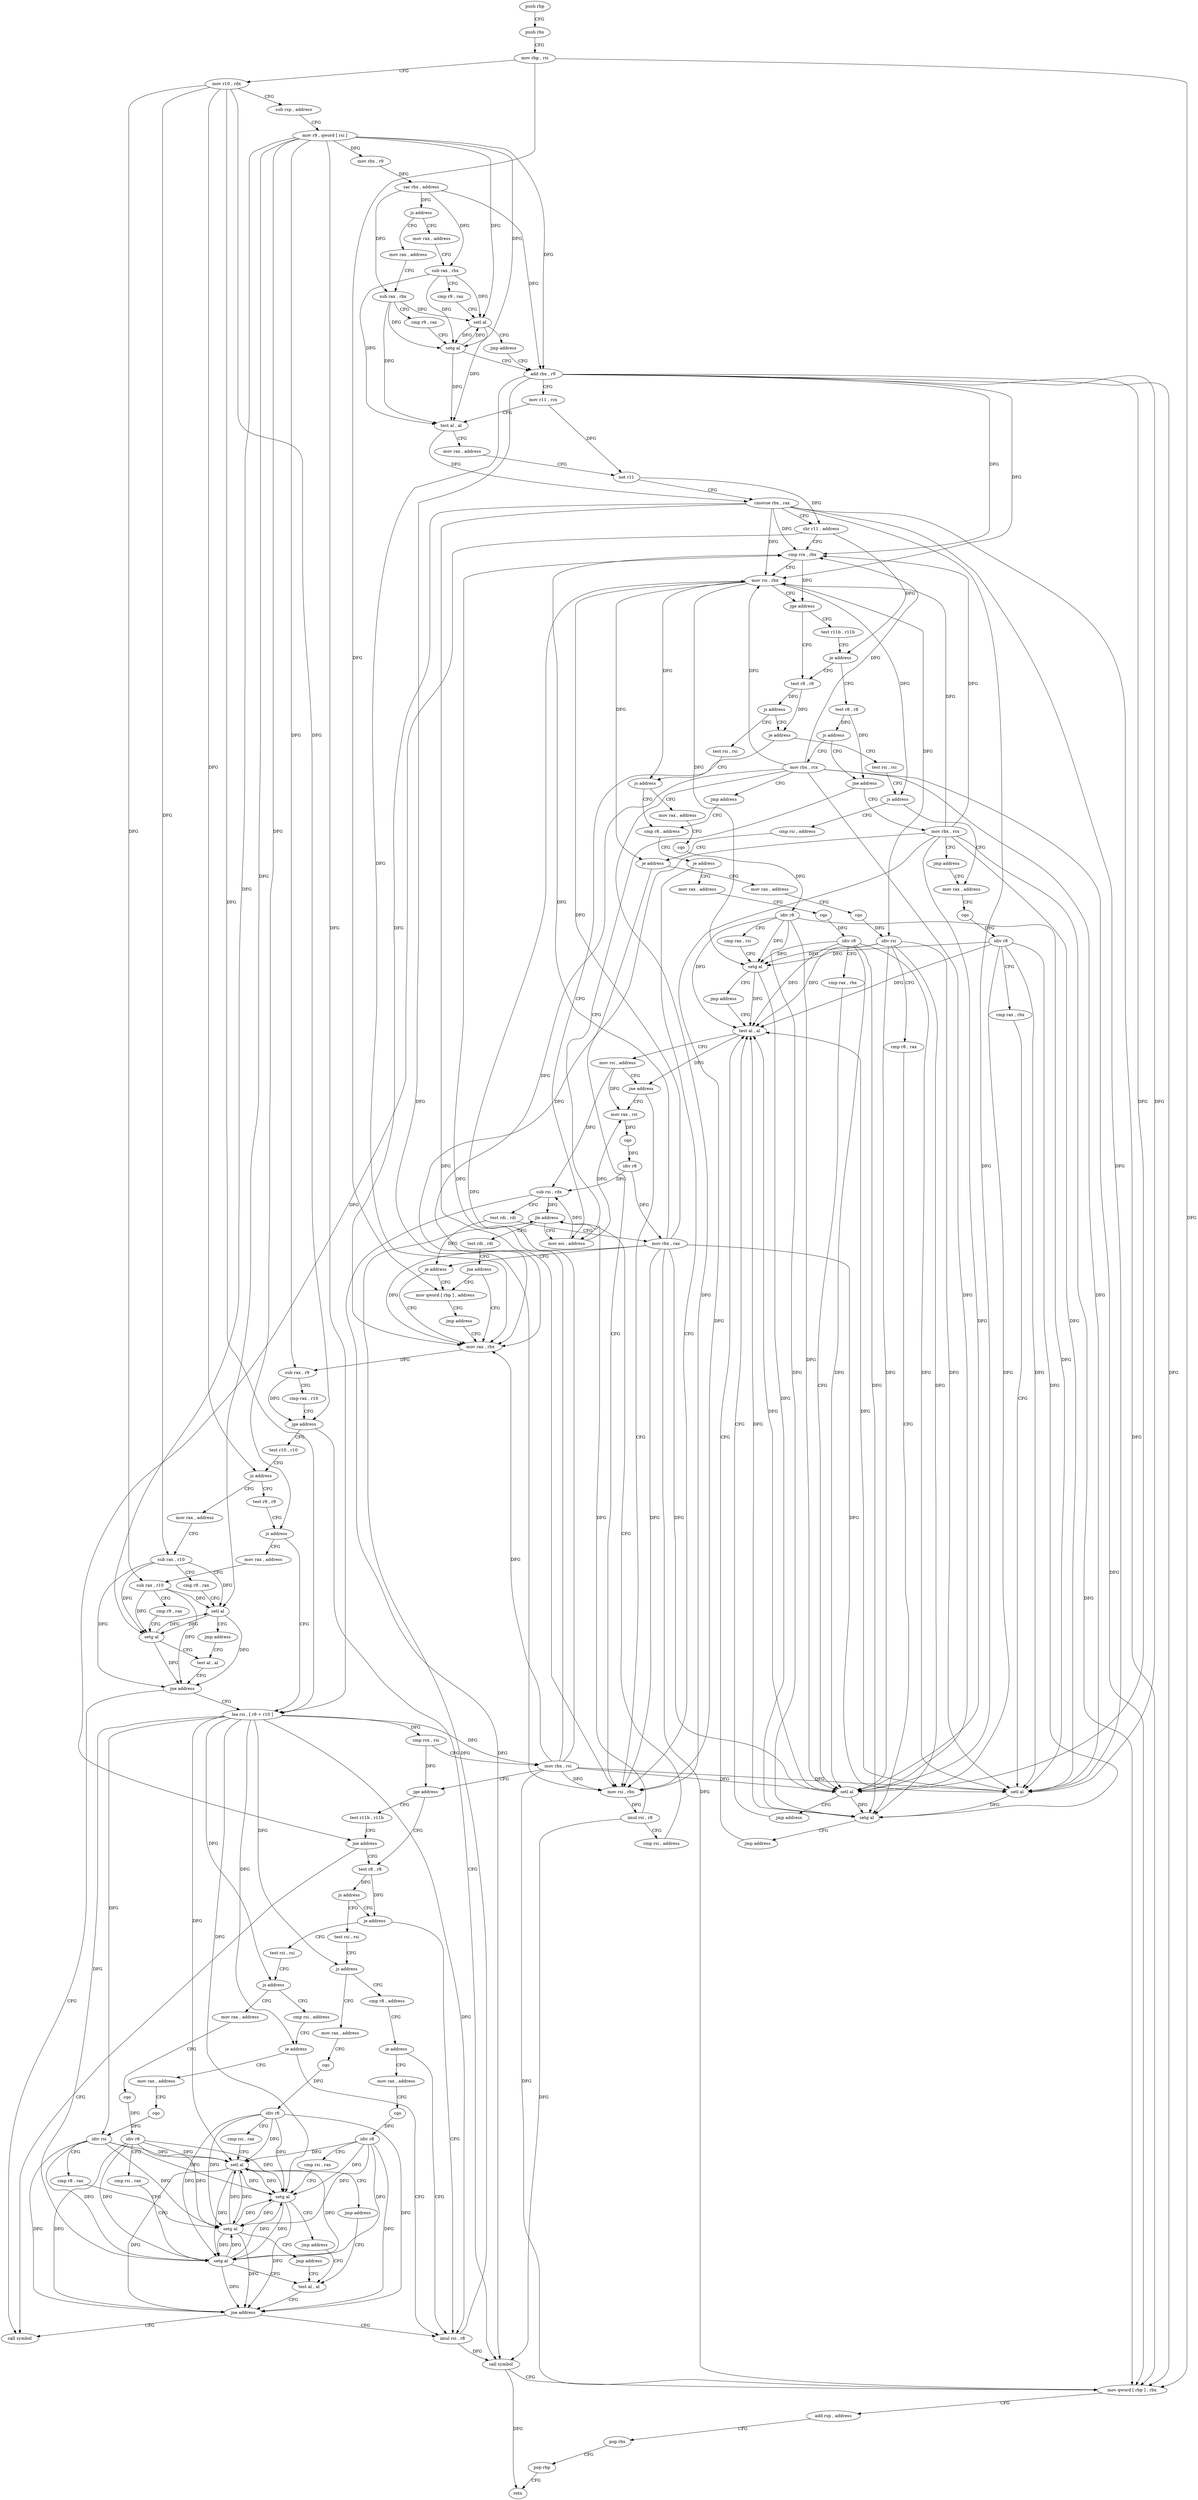 digraph "func" {
"4382976" [label = "push rbp" ]
"4382977" [label = "push rbx" ]
"4382978" [label = "mov rbp , rsi" ]
"4382981" [label = "mov r10 , rdx" ]
"4382984" [label = "sub rsp , address" ]
"4382988" [label = "mov r9 , qword [ rsi ]" ]
"4382991" [label = "mov rbx , r9" ]
"4382994" [label = "sar rbx , address" ]
"4382997" [label = "js address" ]
"4383376" [label = "mov rax , address" ]
"4383003" [label = "mov rax , address" ]
"4383386" [label = "sub rax , rbx" ]
"4383389" [label = "cmp r9 , rax" ]
"4383392" [label = "setl al" ]
"4383395" [label = "jmp address" ]
"4383022" [label = "add rbx , r9" ]
"4383013" [label = "sub rax , rbx" ]
"4383016" [label = "cmp r9 , rax" ]
"4383019" [label = "setg al" ]
"4383025" [label = "mov r11 , rcx" ]
"4383028" [label = "test al , al" ]
"4383030" [label = "mov rax , address" ]
"4383040" [label = "not r11" ]
"4383043" [label = "cmovne rbx , rax" ]
"4383047" [label = "shr r11 , address" ]
"4383051" [label = "cmp rcx , rbx" ]
"4383054" [label = "mov rsi , rbx" ]
"4383057" [label = "jge address" ]
"4383264" [label = "test r8 , r8" ]
"4383063" [label = "test r11b , r11b" ]
"4383267" [label = "js address" ]
"4383488" [label = "test rsi , rsi" ]
"4383273" [label = "je address" ]
"4383066" [label = "je address" ]
"4383072" [label = "test r8 , r8" ]
"4383491" [label = "js address" ]
"4383672" [label = "mov rax , address" ]
"4383497" [label = "cmp r8 , address" ]
"4383087" [label = "mov esi , address" ]
"4383279" [label = "test rsi , rsi" ]
"4383075" [label = "js address" ]
"4383552" [label = "mov rbx , rcx" ]
"4383081" [label = "jne address" ]
"4383682" [label = "cqo" ]
"4383684" [label = "idiv r8" ]
"4383687" [label = "cmp rax , rsi" ]
"4383690" [label = "setg al" ]
"4383693" [label = "jmp address" ]
"4383309" [label = "test al , al" ]
"4383501" [label = "je address" ]
"4383327" [label = "mov rsi , rbx" ]
"4383507" [label = "mov rax , address" ]
"4383092" [label = "mov rax , rsi" ]
"4383282" [label = "js address" ]
"4383560" [label = "cmp rsi , address" ]
"4383288" [label = "mov rax , address" ]
"4383555" [label = "jmp address" ]
"4383536" [label = "mov rbx , rcx" ]
"4383311" [label = "mov rsi , address" ]
"4383321" [label = "jne address" ]
"4383330" [label = "imul rsi , r8" ]
"4383334" [label = "cmp rsi , address" ]
"4383338" [label = "jle address" ]
"4383344" [label = "test rdi , rdi" ]
"4383517" [label = "cqo" ]
"4383519" [label = "idiv r8" ]
"4383522" [label = "cmp rax , rbx" ]
"4383525" [label = "setl al" ]
"4383528" [label = "jmp address" ]
"4383353" [label = "mov qword [ rbp ] , address" ]
"4383361" [label = "jmp address" ]
"4383115" [label = "mov rax , rbx" ]
"4383118" [label = "sub rax , r9" ]
"4383121" [label = "cmp rax , r10" ]
"4383124" [label = "jge address" ]
"4383241" [label = "call symbol" ]
"4383126" [label = "test r10 , r10" ]
"4383564" [label = "je address" ]
"4383570" [label = "mov rax , address" ]
"4383298" [label = "cqo" ]
"4383300" [label = "idiv r8" ]
"4383303" [label = "cmp rax , rbx" ]
"4383306" [label = "setl al" ]
"4383539" [label = "jmp address" ]
"4383095" [label = "cqo" ]
"4383097" [label = "idiv r8" ]
"4383100" [label = "sub rsi , rdx" ]
"4383103" [label = "test rdi , rdi" ]
"4383106" [label = "mov rbx , rax" ]
"4383109" [label = "je address" ]
"4383347" [label = "jne address" ]
"4383246" [label = "mov qword [ rbp ] , rbx" ]
"4383250" [label = "add rsp , address" ]
"4383254" [label = "pop rbx" ]
"4383255" [label = "pop rbp" ]
"4383256" [label = "retn" ]
"4383129" [label = "js address" ]
"4383408" [label = "mov rax , address" ]
"4383135" [label = "test r9 , r9" ]
"4383580" [label = "cqo" ]
"4383582" [label = "idiv rsi" ]
"4383585" [label = "cmp r8 , rax" ]
"4383588" [label = "setg al" ]
"4383591" [label = "jmp address" ]
"4383418" [label = "sub rax , r10" ]
"4383421" [label = "cmp r9 , rax" ]
"4383424" [label = "setl al" ]
"4383427" [label = "jmp address" ]
"4383159" [label = "test al , al" ]
"4383138" [label = "js address" ]
"4383167" [label = "lea rsi , [ r9 + r10 ]" ]
"4383140" [label = "mov rax , address" ]
"4383161" [label = "jne address" ]
"4383698" [label = "call symbol" ]
"4383171" [label = "cmp rcx , rsi" ]
"4383174" [label = "mov rbx , rsi" ]
"4383177" [label = "jge address" ]
"4383188" [label = "test r8 , r8" ]
"4383179" [label = "test r11b , r11b" ]
"4383150" [label = "sub rax , r10" ]
"4383153" [label = "cmp r9 , rax" ]
"4383156" [label = "setg al" ]
"4383191" [label = "js address" ]
"4383440" [label = "test rsi , rsi" ]
"4383197" [label = "je address" ]
"4383182" [label = "jne address" ]
"4383443" [label = "js address" ]
"4383600" [label = "mov rax , address" ]
"4383449" [label = "cmp r8 , address" ]
"4383237" [label = "imul rsi , r8" ]
"4383199" [label = "test rsi , rsi" ]
"4383610" [label = "cqo" ]
"4383612" [label = "idiv r8" ]
"4383615" [label = "cmp rsi , rax" ]
"4383618" [label = "setl al" ]
"4383621" [label = "jmp address" ]
"4383229" [label = "test al , al" ]
"4383453" [label = "je address" ]
"4383459" [label = "mov rax , address" ]
"4383202" [label = "js address" ]
"4383632" [label = "cmp rsi , address" ]
"4383208" [label = "mov rax , address" ]
"4383231" [label = "jne address" ]
"4383469" [label = "cqo" ]
"4383471" [label = "idiv r8" ]
"4383474" [label = "cmp rsi , rax" ]
"4383477" [label = "setg al" ]
"4383480" [label = "jmp address" ]
"4383636" [label = "je address" ]
"4383642" [label = "mov rax , address" ]
"4383218" [label = "cqo" ]
"4383220" [label = "idiv r8" ]
"4383223" [label = "cmp rsi , rax" ]
"4383226" [label = "setg al" ]
"4383652" [label = "cqo" ]
"4383654" [label = "idiv rsi" ]
"4383657" [label = "cmp r8 , rax" ]
"4383660" [label = "setg al" ]
"4383663" [label = "jmp address" ]
"4382976" -> "4382977" [ label = "CFG" ]
"4382977" -> "4382978" [ label = "CFG" ]
"4382978" -> "4382981" [ label = "CFG" ]
"4382978" -> "4383353" [ label = "DFG" ]
"4382978" -> "4383246" [ label = "DFG" ]
"4382981" -> "4382984" [ label = "CFG" ]
"4382981" -> "4383124" [ label = "DFG" ]
"4382981" -> "4383129" [ label = "DFG" ]
"4382981" -> "4383418" [ label = "DFG" ]
"4382981" -> "4383167" [ label = "DFG" ]
"4382981" -> "4383150" [ label = "DFG" ]
"4382984" -> "4382988" [ label = "CFG" ]
"4382988" -> "4382991" [ label = "DFG" ]
"4382988" -> "4383392" [ label = "DFG" ]
"4382988" -> "4383019" [ label = "DFG" ]
"4382988" -> "4383022" [ label = "DFG" ]
"4382988" -> "4383118" [ label = "DFG" ]
"4382988" -> "4383424" [ label = "DFG" ]
"4382988" -> "4383138" [ label = "DFG" ]
"4382988" -> "4383167" [ label = "DFG" ]
"4382988" -> "4383156" [ label = "DFG" ]
"4382991" -> "4382994" [ label = "DFG" ]
"4382994" -> "4382997" [ label = "DFG" ]
"4382994" -> "4383386" [ label = "DFG" ]
"4382994" -> "4383013" [ label = "DFG" ]
"4382994" -> "4383022" [ label = "DFG" ]
"4382997" -> "4383376" [ label = "CFG" ]
"4382997" -> "4383003" [ label = "CFG" ]
"4383376" -> "4383386" [ label = "CFG" ]
"4383003" -> "4383013" [ label = "CFG" ]
"4383386" -> "4383389" [ label = "CFG" ]
"4383386" -> "4383392" [ label = "DFG" ]
"4383386" -> "4383019" [ label = "DFG" ]
"4383386" -> "4383028" [ label = "DFG" ]
"4383389" -> "4383392" [ label = "CFG" ]
"4383392" -> "4383395" [ label = "CFG" ]
"4383392" -> "4383019" [ label = "DFG" ]
"4383392" -> "4383028" [ label = "DFG" ]
"4383395" -> "4383022" [ label = "CFG" ]
"4383022" -> "4383025" [ label = "CFG" ]
"4383022" -> "4383051" [ label = "DFG" ]
"4383022" -> "4383054" [ label = "DFG" ]
"4383022" -> "4383327" [ label = "DFG" ]
"4383022" -> "4383525" [ label = "DFG" ]
"4383022" -> "4383306" [ label = "DFG" ]
"4383022" -> "4383115" [ label = "DFG" ]
"4383022" -> "4383246" [ label = "DFG" ]
"4383013" -> "4383016" [ label = "CFG" ]
"4383013" -> "4383392" [ label = "DFG" ]
"4383013" -> "4383019" [ label = "DFG" ]
"4383013" -> "4383028" [ label = "DFG" ]
"4383016" -> "4383019" [ label = "CFG" ]
"4383019" -> "4383022" [ label = "CFG" ]
"4383019" -> "4383392" [ label = "DFG" ]
"4383019" -> "4383028" [ label = "DFG" ]
"4383025" -> "4383028" [ label = "CFG" ]
"4383025" -> "4383040" [ label = "DFG" ]
"4383028" -> "4383030" [ label = "CFG" ]
"4383028" -> "4383043" [ label = "DFG" ]
"4383030" -> "4383040" [ label = "CFG" ]
"4383040" -> "4383043" [ label = "CFG" ]
"4383040" -> "4383047" [ label = "DFG" ]
"4383043" -> "4383047" [ label = "CFG" ]
"4383043" -> "4383051" [ label = "DFG" ]
"4383043" -> "4383054" [ label = "DFG" ]
"4383043" -> "4383327" [ label = "DFG" ]
"4383043" -> "4383525" [ label = "DFG" ]
"4383043" -> "4383306" [ label = "DFG" ]
"4383043" -> "4383115" [ label = "DFG" ]
"4383043" -> "4383246" [ label = "DFG" ]
"4383047" -> "4383051" [ label = "CFG" ]
"4383047" -> "4383066" [ label = "DFG" ]
"4383047" -> "4383182" [ label = "DFG" ]
"4383051" -> "4383054" [ label = "CFG" ]
"4383051" -> "4383057" [ label = "DFG" ]
"4383054" -> "4383057" [ label = "CFG" ]
"4383054" -> "4383491" [ label = "DFG" ]
"4383054" -> "4383690" [ label = "DFG" ]
"4383054" -> "4383282" [ label = "DFG" ]
"4383054" -> "4383564" [ label = "DFG" ]
"4383054" -> "4383582" [ label = "DFG" ]
"4383057" -> "4383264" [ label = "CFG" ]
"4383057" -> "4383063" [ label = "CFG" ]
"4383264" -> "4383267" [ label = "DFG" ]
"4383264" -> "4383273" [ label = "DFG" ]
"4383063" -> "4383066" [ label = "CFG" ]
"4383267" -> "4383488" [ label = "CFG" ]
"4383267" -> "4383273" [ label = "CFG" ]
"4383488" -> "4383491" [ label = "CFG" ]
"4383273" -> "4383087" [ label = "CFG" ]
"4383273" -> "4383279" [ label = "CFG" ]
"4383066" -> "4383264" [ label = "CFG" ]
"4383066" -> "4383072" [ label = "CFG" ]
"4383072" -> "4383075" [ label = "DFG" ]
"4383072" -> "4383081" [ label = "DFG" ]
"4383491" -> "4383672" [ label = "CFG" ]
"4383491" -> "4383497" [ label = "CFG" ]
"4383672" -> "4383682" [ label = "CFG" ]
"4383497" -> "4383501" [ label = "CFG" ]
"4383087" -> "4383092" [ label = "DFG" ]
"4383087" -> "4383100" [ label = "DFG" ]
"4383279" -> "4383282" [ label = "CFG" ]
"4383075" -> "4383552" [ label = "CFG" ]
"4383075" -> "4383081" [ label = "CFG" ]
"4383552" -> "4383555" [ label = "CFG" ]
"4383552" -> "4383051" [ label = "DFG" ]
"4383552" -> "4383054" [ label = "DFG" ]
"4383552" -> "4383327" [ label = "DFG" ]
"4383552" -> "4383525" [ label = "DFG" ]
"4383552" -> "4383306" [ label = "DFG" ]
"4383552" -> "4383115" [ label = "DFG" ]
"4383552" -> "4383246" [ label = "DFG" ]
"4383081" -> "4383536" [ label = "CFG" ]
"4383081" -> "4383087" [ label = "CFG" ]
"4383682" -> "4383684" [ label = "DFG" ]
"4383684" -> "4383687" [ label = "CFG" ]
"4383684" -> "4383690" [ label = "DFG" ]
"4383684" -> "4383309" [ label = "DFG" ]
"4383684" -> "4383525" [ label = "DFG" ]
"4383684" -> "4383306" [ label = "DFG" ]
"4383684" -> "4383588" [ label = "DFG" ]
"4383687" -> "4383690" [ label = "CFG" ]
"4383690" -> "4383693" [ label = "CFG" ]
"4383690" -> "4383309" [ label = "DFG" ]
"4383690" -> "4383588" [ label = "DFG" ]
"4383693" -> "4383309" [ label = "CFG" ]
"4383309" -> "4383311" [ label = "CFG" ]
"4383309" -> "4383321" [ label = "DFG" ]
"4383501" -> "4383327" [ label = "CFG" ]
"4383501" -> "4383507" [ label = "CFG" ]
"4383327" -> "4383330" [ label = "DFG" ]
"4383507" -> "4383517" [ label = "CFG" ]
"4383092" -> "4383095" [ label = "DFG" ]
"4383282" -> "4383560" [ label = "CFG" ]
"4383282" -> "4383288" [ label = "CFG" ]
"4383560" -> "4383564" [ label = "CFG" ]
"4383288" -> "4383298" [ label = "CFG" ]
"4383555" -> "4383497" [ label = "CFG" ]
"4383536" -> "4383539" [ label = "CFG" ]
"4383536" -> "4383051" [ label = "DFG" ]
"4383536" -> "4383054" [ label = "DFG" ]
"4383536" -> "4383327" [ label = "DFG" ]
"4383536" -> "4383525" [ label = "DFG" ]
"4383536" -> "4383306" [ label = "DFG" ]
"4383536" -> "4383115" [ label = "DFG" ]
"4383536" -> "4383246" [ label = "DFG" ]
"4383311" -> "4383321" [ label = "CFG" ]
"4383311" -> "4383092" [ label = "DFG" ]
"4383311" -> "4383100" [ label = "DFG" ]
"4383321" -> "4383092" [ label = "CFG" ]
"4383321" -> "4383327" [ label = "CFG" ]
"4383330" -> "4383334" [ label = "CFG" ]
"4383330" -> "4383338" [ label = "DFG" ]
"4383330" -> "4383241" [ label = "DFG" ]
"4383334" -> "4383338" [ label = "CFG" ]
"4383338" -> "4383087" [ label = "CFG" ]
"4383338" -> "4383344" [ label = "CFG" ]
"4383344" -> "4383347" [ label = "CFG" ]
"4383517" -> "4383519" [ label = "DFG" ]
"4383519" -> "4383522" [ label = "CFG" ]
"4383519" -> "4383309" [ label = "DFG" ]
"4383519" -> "4383690" [ label = "DFG" ]
"4383519" -> "4383525" [ label = "DFG" ]
"4383519" -> "4383306" [ label = "DFG" ]
"4383519" -> "4383588" [ label = "DFG" ]
"4383522" -> "4383525" [ label = "CFG" ]
"4383525" -> "4383528" [ label = "CFG" ]
"4383525" -> "4383309" [ label = "DFG" ]
"4383525" -> "4383588" [ label = "DFG" ]
"4383528" -> "4383309" [ label = "CFG" ]
"4383353" -> "4383361" [ label = "CFG" ]
"4383361" -> "4383115" [ label = "CFG" ]
"4383115" -> "4383118" [ label = "DFG" ]
"4383118" -> "4383121" [ label = "CFG" ]
"4383118" -> "4383124" [ label = "DFG" ]
"4383121" -> "4383124" [ label = "CFG" ]
"4383124" -> "4383241" [ label = "CFG" ]
"4383124" -> "4383126" [ label = "CFG" ]
"4383241" -> "4383246" [ label = "CFG" ]
"4383241" -> "4383256" [ label = "DFG" ]
"4383126" -> "4383129" [ label = "CFG" ]
"4383564" -> "4383327" [ label = "CFG" ]
"4383564" -> "4383570" [ label = "CFG" ]
"4383570" -> "4383580" [ label = "CFG" ]
"4383298" -> "4383300" [ label = "DFG" ]
"4383300" -> "4383303" [ label = "CFG" ]
"4383300" -> "4383309" [ label = "DFG" ]
"4383300" -> "4383690" [ label = "DFG" ]
"4383300" -> "4383525" [ label = "DFG" ]
"4383300" -> "4383306" [ label = "DFG" ]
"4383300" -> "4383588" [ label = "DFG" ]
"4383303" -> "4383306" [ label = "CFG" ]
"4383306" -> "4383309" [ label = "DFG" ]
"4383306" -> "4383588" [ label = "DFG" ]
"4383539" -> "4383288" [ label = "CFG" ]
"4383095" -> "4383097" [ label = "DFG" ]
"4383097" -> "4383100" [ label = "DFG" ]
"4383097" -> "4383106" [ label = "DFG" ]
"4383100" -> "4383103" [ label = "CFG" ]
"4383100" -> "4383338" [ label = "DFG" ]
"4383100" -> "4383241" [ label = "DFG" ]
"4383103" -> "4383106" [ label = "CFG" ]
"4383103" -> "4383109" [ label = "DFG" ]
"4383106" -> "4383109" [ label = "CFG" ]
"4383106" -> "4383051" [ label = "DFG" ]
"4383106" -> "4383054" [ label = "DFG" ]
"4383106" -> "4383327" [ label = "DFG" ]
"4383106" -> "4383525" [ label = "DFG" ]
"4383106" -> "4383306" [ label = "DFG" ]
"4383106" -> "4383115" [ label = "DFG" ]
"4383106" -> "4383246" [ label = "DFG" ]
"4383109" -> "4383353" [ label = "CFG" ]
"4383109" -> "4383115" [ label = "CFG" ]
"4383347" -> "4383115" [ label = "CFG" ]
"4383347" -> "4383353" [ label = "CFG" ]
"4383246" -> "4383250" [ label = "CFG" ]
"4383250" -> "4383254" [ label = "CFG" ]
"4383254" -> "4383255" [ label = "CFG" ]
"4383255" -> "4383256" [ label = "CFG" ]
"4383129" -> "4383408" [ label = "CFG" ]
"4383129" -> "4383135" [ label = "CFG" ]
"4383408" -> "4383418" [ label = "CFG" ]
"4383135" -> "4383138" [ label = "CFG" ]
"4383580" -> "4383582" [ label = "DFG" ]
"4383582" -> "4383585" [ label = "CFG" ]
"4383582" -> "4383309" [ label = "DFG" ]
"4383582" -> "4383690" [ label = "DFG" ]
"4383582" -> "4383525" [ label = "DFG" ]
"4383582" -> "4383306" [ label = "DFG" ]
"4383582" -> "4383588" [ label = "DFG" ]
"4383585" -> "4383588" [ label = "CFG" ]
"4383588" -> "4383591" [ label = "CFG" ]
"4383588" -> "4383309" [ label = "DFG" ]
"4383591" -> "4383309" [ label = "CFG" ]
"4383418" -> "4383421" [ label = "CFG" ]
"4383418" -> "4383424" [ label = "DFG" ]
"4383418" -> "4383161" [ label = "DFG" ]
"4383418" -> "4383156" [ label = "DFG" ]
"4383421" -> "4383424" [ label = "CFG" ]
"4383424" -> "4383427" [ label = "CFG" ]
"4383424" -> "4383161" [ label = "DFG" ]
"4383424" -> "4383156" [ label = "DFG" ]
"4383427" -> "4383159" [ label = "CFG" ]
"4383159" -> "4383161" [ label = "CFG" ]
"4383138" -> "4383167" [ label = "CFG" ]
"4383138" -> "4383140" [ label = "CFG" ]
"4383167" -> "4383171" [ label = "DFG" ]
"4383167" -> "4383174" [ label = "DFG" ]
"4383167" -> "4383443" [ label = "DFG" ]
"4383167" -> "4383618" [ label = "DFG" ]
"4383167" -> "4383237" [ label = "DFG" ]
"4383167" -> "4383202" [ label = "DFG" ]
"4383167" -> "4383477" [ label = "DFG" ]
"4383167" -> "4383636" [ label = "DFG" ]
"4383167" -> "4383226" [ label = "DFG" ]
"4383167" -> "4383654" [ label = "DFG" ]
"4383140" -> "4383150" [ label = "CFG" ]
"4383161" -> "4383698" [ label = "CFG" ]
"4383161" -> "4383167" [ label = "CFG" ]
"4383171" -> "4383174" [ label = "CFG" ]
"4383171" -> "4383177" [ label = "DFG" ]
"4383174" -> "4383177" [ label = "CFG" ]
"4383174" -> "4383051" [ label = "DFG" ]
"4383174" -> "4383054" [ label = "DFG" ]
"4383174" -> "4383327" [ label = "DFG" ]
"4383174" -> "4383525" [ label = "DFG" ]
"4383174" -> "4383306" [ label = "DFG" ]
"4383174" -> "4383115" [ label = "DFG" ]
"4383174" -> "4383246" [ label = "DFG" ]
"4383177" -> "4383188" [ label = "CFG" ]
"4383177" -> "4383179" [ label = "CFG" ]
"4383188" -> "4383191" [ label = "DFG" ]
"4383188" -> "4383197" [ label = "DFG" ]
"4383179" -> "4383182" [ label = "CFG" ]
"4383150" -> "4383153" [ label = "CFG" ]
"4383150" -> "4383424" [ label = "DFG" ]
"4383150" -> "4383161" [ label = "DFG" ]
"4383150" -> "4383156" [ label = "DFG" ]
"4383153" -> "4383156" [ label = "CFG" ]
"4383156" -> "4383159" [ label = "CFG" ]
"4383156" -> "4383424" [ label = "DFG" ]
"4383156" -> "4383161" [ label = "DFG" ]
"4383191" -> "4383440" [ label = "CFG" ]
"4383191" -> "4383197" [ label = "CFG" ]
"4383440" -> "4383443" [ label = "CFG" ]
"4383197" -> "4383237" [ label = "CFG" ]
"4383197" -> "4383199" [ label = "CFG" ]
"4383182" -> "4383698" [ label = "CFG" ]
"4383182" -> "4383188" [ label = "CFG" ]
"4383443" -> "4383600" [ label = "CFG" ]
"4383443" -> "4383449" [ label = "CFG" ]
"4383600" -> "4383610" [ label = "CFG" ]
"4383449" -> "4383453" [ label = "CFG" ]
"4383237" -> "4383241" [ label = "DFG" ]
"4383237" -> "4383338" [ label = "DFG" ]
"4383199" -> "4383202" [ label = "CFG" ]
"4383610" -> "4383612" [ label = "DFG" ]
"4383612" -> "4383615" [ label = "CFG" ]
"4383612" -> "4383618" [ label = "DFG" ]
"4383612" -> "4383231" [ label = "DFG" ]
"4383612" -> "4383477" [ label = "DFG" ]
"4383612" -> "4383226" [ label = "DFG" ]
"4383612" -> "4383660" [ label = "DFG" ]
"4383615" -> "4383618" [ label = "CFG" ]
"4383618" -> "4383621" [ label = "CFG" ]
"4383618" -> "4383231" [ label = "DFG" ]
"4383618" -> "4383477" [ label = "DFG" ]
"4383618" -> "4383226" [ label = "DFG" ]
"4383618" -> "4383660" [ label = "DFG" ]
"4383621" -> "4383229" [ label = "CFG" ]
"4383229" -> "4383231" [ label = "CFG" ]
"4383453" -> "4383237" [ label = "CFG" ]
"4383453" -> "4383459" [ label = "CFG" ]
"4383459" -> "4383469" [ label = "CFG" ]
"4383202" -> "4383632" [ label = "CFG" ]
"4383202" -> "4383208" [ label = "CFG" ]
"4383632" -> "4383636" [ label = "CFG" ]
"4383208" -> "4383218" [ label = "CFG" ]
"4383231" -> "4383698" [ label = "CFG" ]
"4383231" -> "4383237" [ label = "CFG" ]
"4383469" -> "4383471" [ label = "DFG" ]
"4383471" -> "4383474" [ label = "CFG" ]
"4383471" -> "4383618" [ label = "DFG" ]
"4383471" -> "4383231" [ label = "DFG" ]
"4383471" -> "4383477" [ label = "DFG" ]
"4383471" -> "4383226" [ label = "DFG" ]
"4383471" -> "4383660" [ label = "DFG" ]
"4383474" -> "4383477" [ label = "CFG" ]
"4383477" -> "4383480" [ label = "CFG" ]
"4383477" -> "4383618" [ label = "DFG" ]
"4383477" -> "4383231" [ label = "DFG" ]
"4383477" -> "4383226" [ label = "DFG" ]
"4383477" -> "4383660" [ label = "DFG" ]
"4383480" -> "4383229" [ label = "CFG" ]
"4383636" -> "4383237" [ label = "CFG" ]
"4383636" -> "4383642" [ label = "CFG" ]
"4383642" -> "4383652" [ label = "CFG" ]
"4383218" -> "4383220" [ label = "DFG" ]
"4383220" -> "4383223" [ label = "CFG" ]
"4383220" -> "4383618" [ label = "DFG" ]
"4383220" -> "4383231" [ label = "DFG" ]
"4383220" -> "4383477" [ label = "DFG" ]
"4383220" -> "4383226" [ label = "DFG" ]
"4383220" -> "4383660" [ label = "DFG" ]
"4383223" -> "4383226" [ label = "CFG" ]
"4383226" -> "4383229" [ label = "CFG" ]
"4383226" -> "4383618" [ label = "DFG" ]
"4383226" -> "4383231" [ label = "DFG" ]
"4383226" -> "4383477" [ label = "DFG" ]
"4383226" -> "4383660" [ label = "DFG" ]
"4383652" -> "4383654" [ label = "DFG" ]
"4383654" -> "4383657" [ label = "CFG" ]
"4383654" -> "4383618" [ label = "DFG" ]
"4383654" -> "4383231" [ label = "DFG" ]
"4383654" -> "4383477" [ label = "DFG" ]
"4383654" -> "4383226" [ label = "DFG" ]
"4383654" -> "4383660" [ label = "DFG" ]
"4383657" -> "4383660" [ label = "CFG" ]
"4383660" -> "4383663" [ label = "CFG" ]
"4383660" -> "4383618" [ label = "DFG" ]
"4383660" -> "4383231" [ label = "DFG" ]
"4383660" -> "4383477" [ label = "DFG" ]
"4383660" -> "4383226" [ label = "DFG" ]
"4383663" -> "4383229" [ label = "CFG" ]
}
